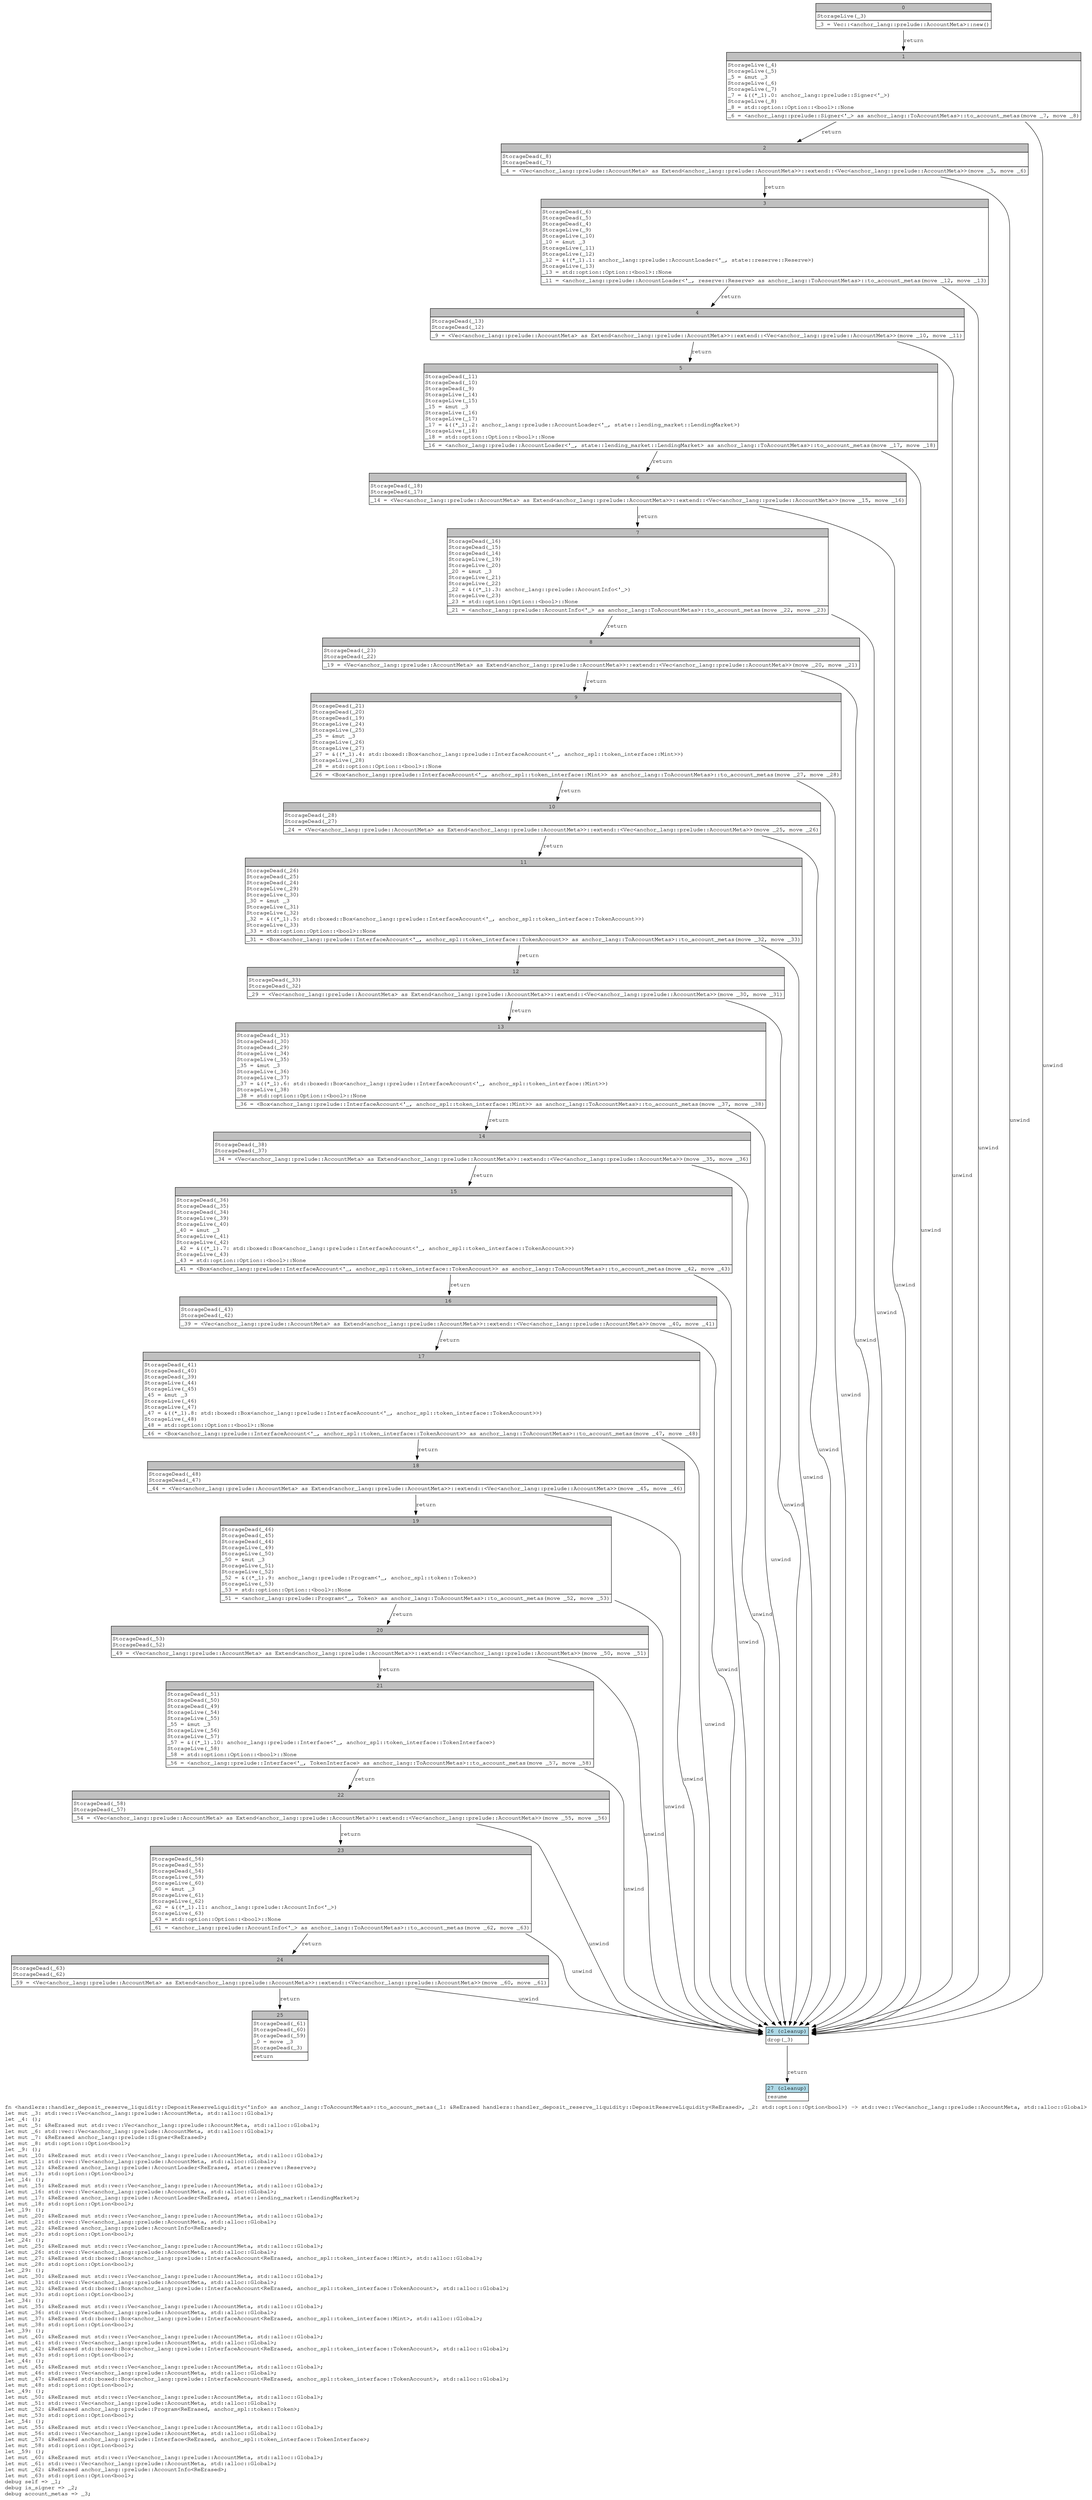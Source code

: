 digraph Mir_0_3326 {
    graph [fontname="Courier, monospace"];
    node [fontname="Courier, monospace"];
    edge [fontname="Courier, monospace"];
    label=<fn &lt;handlers::handler_deposit_reserve_liquidity::DepositReserveLiquidity&lt;'info&gt; as anchor_lang::ToAccountMetas&gt;::to_account_metas(_1: &amp;ReErased handlers::handler_deposit_reserve_liquidity::DepositReserveLiquidity&lt;ReErased&gt;, _2: std::option::Option&lt;bool&gt;) -&gt; std::vec::Vec&lt;anchor_lang::prelude::AccountMeta, std::alloc::Global&gt;<br align="left"/>let mut _3: std::vec::Vec&lt;anchor_lang::prelude::AccountMeta, std::alloc::Global&gt;;<br align="left"/>let _4: ();<br align="left"/>let mut _5: &amp;ReErased mut std::vec::Vec&lt;anchor_lang::prelude::AccountMeta, std::alloc::Global&gt;;<br align="left"/>let mut _6: std::vec::Vec&lt;anchor_lang::prelude::AccountMeta, std::alloc::Global&gt;;<br align="left"/>let mut _7: &amp;ReErased anchor_lang::prelude::Signer&lt;ReErased&gt;;<br align="left"/>let mut _8: std::option::Option&lt;bool&gt;;<br align="left"/>let _9: ();<br align="left"/>let mut _10: &amp;ReErased mut std::vec::Vec&lt;anchor_lang::prelude::AccountMeta, std::alloc::Global&gt;;<br align="left"/>let mut _11: std::vec::Vec&lt;anchor_lang::prelude::AccountMeta, std::alloc::Global&gt;;<br align="left"/>let mut _12: &amp;ReErased anchor_lang::prelude::AccountLoader&lt;ReErased, state::reserve::Reserve&gt;;<br align="left"/>let mut _13: std::option::Option&lt;bool&gt;;<br align="left"/>let _14: ();<br align="left"/>let mut _15: &amp;ReErased mut std::vec::Vec&lt;anchor_lang::prelude::AccountMeta, std::alloc::Global&gt;;<br align="left"/>let mut _16: std::vec::Vec&lt;anchor_lang::prelude::AccountMeta, std::alloc::Global&gt;;<br align="left"/>let mut _17: &amp;ReErased anchor_lang::prelude::AccountLoader&lt;ReErased, state::lending_market::LendingMarket&gt;;<br align="left"/>let mut _18: std::option::Option&lt;bool&gt;;<br align="left"/>let _19: ();<br align="left"/>let mut _20: &amp;ReErased mut std::vec::Vec&lt;anchor_lang::prelude::AccountMeta, std::alloc::Global&gt;;<br align="left"/>let mut _21: std::vec::Vec&lt;anchor_lang::prelude::AccountMeta, std::alloc::Global&gt;;<br align="left"/>let mut _22: &amp;ReErased anchor_lang::prelude::AccountInfo&lt;ReErased&gt;;<br align="left"/>let mut _23: std::option::Option&lt;bool&gt;;<br align="left"/>let _24: ();<br align="left"/>let mut _25: &amp;ReErased mut std::vec::Vec&lt;anchor_lang::prelude::AccountMeta, std::alloc::Global&gt;;<br align="left"/>let mut _26: std::vec::Vec&lt;anchor_lang::prelude::AccountMeta, std::alloc::Global&gt;;<br align="left"/>let mut _27: &amp;ReErased std::boxed::Box&lt;anchor_lang::prelude::InterfaceAccount&lt;ReErased, anchor_spl::token_interface::Mint&gt;, std::alloc::Global&gt;;<br align="left"/>let mut _28: std::option::Option&lt;bool&gt;;<br align="left"/>let _29: ();<br align="left"/>let mut _30: &amp;ReErased mut std::vec::Vec&lt;anchor_lang::prelude::AccountMeta, std::alloc::Global&gt;;<br align="left"/>let mut _31: std::vec::Vec&lt;anchor_lang::prelude::AccountMeta, std::alloc::Global&gt;;<br align="left"/>let mut _32: &amp;ReErased std::boxed::Box&lt;anchor_lang::prelude::InterfaceAccount&lt;ReErased, anchor_spl::token_interface::TokenAccount&gt;, std::alloc::Global&gt;;<br align="left"/>let mut _33: std::option::Option&lt;bool&gt;;<br align="left"/>let _34: ();<br align="left"/>let mut _35: &amp;ReErased mut std::vec::Vec&lt;anchor_lang::prelude::AccountMeta, std::alloc::Global&gt;;<br align="left"/>let mut _36: std::vec::Vec&lt;anchor_lang::prelude::AccountMeta, std::alloc::Global&gt;;<br align="left"/>let mut _37: &amp;ReErased std::boxed::Box&lt;anchor_lang::prelude::InterfaceAccount&lt;ReErased, anchor_spl::token_interface::Mint&gt;, std::alloc::Global&gt;;<br align="left"/>let mut _38: std::option::Option&lt;bool&gt;;<br align="left"/>let _39: ();<br align="left"/>let mut _40: &amp;ReErased mut std::vec::Vec&lt;anchor_lang::prelude::AccountMeta, std::alloc::Global&gt;;<br align="left"/>let mut _41: std::vec::Vec&lt;anchor_lang::prelude::AccountMeta, std::alloc::Global&gt;;<br align="left"/>let mut _42: &amp;ReErased std::boxed::Box&lt;anchor_lang::prelude::InterfaceAccount&lt;ReErased, anchor_spl::token_interface::TokenAccount&gt;, std::alloc::Global&gt;;<br align="left"/>let mut _43: std::option::Option&lt;bool&gt;;<br align="left"/>let _44: ();<br align="left"/>let mut _45: &amp;ReErased mut std::vec::Vec&lt;anchor_lang::prelude::AccountMeta, std::alloc::Global&gt;;<br align="left"/>let mut _46: std::vec::Vec&lt;anchor_lang::prelude::AccountMeta, std::alloc::Global&gt;;<br align="left"/>let mut _47: &amp;ReErased std::boxed::Box&lt;anchor_lang::prelude::InterfaceAccount&lt;ReErased, anchor_spl::token_interface::TokenAccount&gt;, std::alloc::Global&gt;;<br align="left"/>let mut _48: std::option::Option&lt;bool&gt;;<br align="left"/>let _49: ();<br align="left"/>let mut _50: &amp;ReErased mut std::vec::Vec&lt;anchor_lang::prelude::AccountMeta, std::alloc::Global&gt;;<br align="left"/>let mut _51: std::vec::Vec&lt;anchor_lang::prelude::AccountMeta, std::alloc::Global&gt;;<br align="left"/>let mut _52: &amp;ReErased anchor_lang::prelude::Program&lt;ReErased, anchor_spl::token::Token&gt;;<br align="left"/>let mut _53: std::option::Option&lt;bool&gt;;<br align="left"/>let _54: ();<br align="left"/>let mut _55: &amp;ReErased mut std::vec::Vec&lt;anchor_lang::prelude::AccountMeta, std::alloc::Global&gt;;<br align="left"/>let mut _56: std::vec::Vec&lt;anchor_lang::prelude::AccountMeta, std::alloc::Global&gt;;<br align="left"/>let mut _57: &amp;ReErased anchor_lang::prelude::Interface&lt;ReErased, anchor_spl::token_interface::TokenInterface&gt;;<br align="left"/>let mut _58: std::option::Option&lt;bool&gt;;<br align="left"/>let _59: ();<br align="left"/>let mut _60: &amp;ReErased mut std::vec::Vec&lt;anchor_lang::prelude::AccountMeta, std::alloc::Global&gt;;<br align="left"/>let mut _61: std::vec::Vec&lt;anchor_lang::prelude::AccountMeta, std::alloc::Global&gt;;<br align="left"/>let mut _62: &amp;ReErased anchor_lang::prelude::AccountInfo&lt;ReErased&gt;;<br align="left"/>let mut _63: std::option::Option&lt;bool&gt;;<br align="left"/>debug self =&gt; _1;<br align="left"/>debug is_signer =&gt; _2;<br align="left"/>debug account_metas =&gt; _3;<br align="left"/>>;
    bb0__0_3326 [shape="none", label=<<table border="0" cellborder="1" cellspacing="0"><tr><td bgcolor="gray" align="center" colspan="1">0</td></tr><tr><td align="left" balign="left">StorageLive(_3)<br/></td></tr><tr><td align="left">_3 = Vec::&lt;anchor_lang::prelude::AccountMeta&gt;::new()</td></tr></table>>];
    bb1__0_3326 [shape="none", label=<<table border="0" cellborder="1" cellspacing="0"><tr><td bgcolor="gray" align="center" colspan="1">1</td></tr><tr><td align="left" balign="left">StorageLive(_4)<br/>StorageLive(_5)<br/>_5 = &amp;mut _3<br/>StorageLive(_6)<br/>StorageLive(_7)<br/>_7 = &amp;((*_1).0: anchor_lang::prelude::Signer&lt;'_&gt;)<br/>StorageLive(_8)<br/>_8 = std::option::Option::&lt;bool&gt;::None<br/></td></tr><tr><td align="left">_6 = &lt;anchor_lang::prelude::Signer&lt;'_&gt; as anchor_lang::ToAccountMetas&gt;::to_account_metas(move _7, move _8)</td></tr></table>>];
    bb2__0_3326 [shape="none", label=<<table border="0" cellborder="1" cellspacing="0"><tr><td bgcolor="gray" align="center" colspan="1">2</td></tr><tr><td align="left" balign="left">StorageDead(_8)<br/>StorageDead(_7)<br/></td></tr><tr><td align="left">_4 = &lt;Vec&lt;anchor_lang::prelude::AccountMeta&gt; as Extend&lt;anchor_lang::prelude::AccountMeta&gt;&gt;::extend::&lt;Vec&lt;anchor_lang::prelude::AccountMeta&gt;&gt;(move _5, move _6)</td></tr></table>>];
    bb3__0_3326 [shape="none", label=<<table border="0" cellborder="1" cellspacing="0"><tr><td bgcolor="gray" align="center" colspan="1">3</td></tr><tr><td align="left" balign="left">StorageDead(_6)<br/>StorageDead(_5)<br/>StorageDead(_4)<br/>StorageLive(_9)<br/>StorageLive(_10)<br/>_10 = &amp;mut _3<br/>StorageLive(_11)<br/>StorageLive(_12)<br/>_12 = &amp;((*_1).1: anchor_lang::prelude::AccountLoader&lt;'_, state::reserve::Reserve&gt;)<br/>StorageLive(_13)<br/>_13 = std::option::Option::&lt;bool&gt;::None<br/></td></tr><tr><td align="left">_11 = &lt;anchor_lang::prelude::AccountLoader&lt;'_, reserve::Reserve&gt; as anchor_lang::ToAccountMetas&gt;::to_account_metas(move _12, move _13)</td></tr></table>>];
    bb4__0_3326 [shape="none", label=<<table border="0" cellborder="1" cellspacing="0"><tr><td bgcolor="gray" align="center" colspan="1">4</td></tr><tr><td align="left" balign="left">StorageDead(_13)<br/>StorageDead(_12)<br/></td></tr><tr><td align="left">_9 = &lt;Vec&lt;anchor_lang::prelude::AccountMeta&gt; as Extend&lt;anchor_lang::prelude::AccountMeta&gt;&gt;::extend::&lt;Vec&lt;anchor_lang::prelude::AccountMeta&gt;&gt;(move _10, move _11)</td></tr></table>>];
    bb5__0_3326 [shape="none", label=<<table border="0" cellborder="1" cellspacing="0"><tr><td bgcolor="gray" align="center" colspan="1">5</td></tr><tr><td align="left" balign="left">StorageDead(_11)<br/>StorageDead(_10)<br/>StorageDead(_9)<br/>StorageLive(_14)<br/>StorageLive(_15)<br/>_15 = &amp;mut _3<br/>StorageLive(_16)<br/>StorageLive(_17)<br/>_17 = &amp;((*_1).2: anchor_lang::prelude::AccountLoader&lt;'_, state::lending_market::LendingMarket&gt;)<br/>StorageLive(_18)<br/>_18 = std::option::Option::&lt;bool&gt;::None<br/></td></tr><tr><td align="left">_16 = &lt;anchor_lang::prelude::AccountLoader&lt;'_, state::lending_market::LendingMarket&gt; as anchor_lang::ToAccountMetas&gt;::to_account_metas(move _17, move _18)</td></tr></table>>];
    bb6__0_3326 [shape="none", label=<<table border="0" cellborder="1" cellspacing="0"><tr><td bgcolor="gray" align="center" colspan="1">6</td></tr><tr><td align="left" balign="left">StorageDead(_18)<br/>StorageDead(_17)<br/></td></tr><tr><td align="left">_14 = &lt;Vec&lt;anchor_lang::prelude::AccountMeta&gt; as Extend&lt;anchor_lang::prelude::AccountMeta&gt;&gt;::extend::&lt;Vec&lt;anchor_lang::prelude::AccountMeta&gt;&gt;(move _15, move _16)</td></tr></table>>];
    bb7__0_3326 [shape="none", label=<<table border="0" cellborder="1" cellspacing="0"><tr><td bgcolor="gray" align="center" colspan="1">7</td></tr><tr><td align="left" balign="left">StorageDead(_16)<br/>StorageDead(_15)<br/>StorageDead(_14)<br/>StorageLive(_19)<br/>StorageLive(_20)<br/>_20 = &amp;mut _3<br/>StorageLive(_21)<br/>StorageLive(_22)<br/>_22 = &amp;((*_1).3: anchor_lang::prelude::AccountInfo&lt;'_&gt;)<br/>StorageLive(_23)<br/>_23 = std::option::Option::&lt;bool&gt;::None<br/></td></tr><tr><td align="left">_21 = &lt;anchor_lang::prelude::AccountInfo&lt;'_&gt; as anchor_lang::ToAccountMetas&gt;::to_account_metas(move _22, move _23)</td></tr></table>>];
    bb8__0_3326 [shape="none", label=<<table border="0" cellborder="1" cellspacing="0"><tr><td bgcolor="gray" align="center" colspan="1">8</td></tr><tr><td align="left" balign="left">StorageDead(_23)<br/>StorageDead(_22)<br/></td></tr><tr><td align="left">_19 = &lt;Vec&lt;anchor_lang::prelude::AccountMeta&gt; as Extend&lt;anchor_lang::prelude::AccountMeta&gt;&gt;::extend::&lt;Vec&lt;anchor_lang::prelude::AccountMeta&gt;&gt;(move _20, move _21)</td></tr></table>>];
    bb9__0_3326 [shape="none", label=<<table border="0" cellborder="1" cellspacing="0"><tr><td bgcolor="gray" align="center" colspan="1">9</td></tr><tr><td align="left" balign="left">StorageDead(_21)<br/>StorageDead(_20)<br/>StorageDead(_19)<br/>StorageLive(_24)<br/>StorageLive(_25)<br/>_25 = &amp;mut _3<br/>StorageLive(_26)<br/>StorageLive(_27)<br/>_27 = &amp;((*_1).4: std::boxed::Box&lt;anchor_lang::prelude::InterfaceAccount&lt;'_, anchor_spl::token_interface::Mint&gt;&gt;)<br/>StorageLive(_28)<br/>_28 = std::option::Option::&lt;bool&gt;::None<br/></td></tr><tr><td align="left">_26 = &lt;Box&lt;anchor_lang::prelude::InterfaceAccount&lt;'_, anchor_spl::token_interface::Mint&gt;&gt; as anchor_lang::ToAccountMetas&gt;::to_account_metas(move _27, move _28)</td></tr></table>>];
    bb10__0_3326 [shape="none", label=<<table border="0" cellborder="1" cellspacing="0"><tr><td bgcolor="gray" align="center" colspan="1">10</td></tr><tr><td align="left" balign="left">StorageDead(_28)<br/>StorageDead(_27)<br/></td></tr><tr><td align="left">_24 = &lt;Vec&lt;anchor_lang::prelude::AccountMeta&gt; as Extend&lt;anchor_lang::prelude::AccountMeta&gt;&gt;::extend::&lt;Vec&lt;anchor_lang::prelude::AccountMeta&gt;&gt;(move _25, move _26)</td></tr></table>>];
    bb11__0_3326 [shape="none", label=<<table border="0" cellborder="1" cellspacing="0"><tr><td bgcolor="gray" align="center" colspan="1">11</td></tr><tr><td align="left" balign="left">StorageDead(_26)<br/>StorageDead(_25)<br/>StorageDead(_24)<br/>StorageLive(_29)<br/>StorageLive(_30)<br/>_30 = &amp;mut _3<br/>StorageLive(_31)<br/>StorageLive(_32)<br/>_32 = &amp;((*_1).5: std::boxed::Box&lt;anchor_lang::prelude::InterfaceAccount&lt;'_, anchor_spl::token_interface::TokenAccount&gt;&gt;)<br/>StorageLive(_33)<br/>_33 = std::option::Option::&lt;bool&gt;::None<br/></td></tr><tr><td align="left">_31 = &lt;Box&lt;anchor_lang::prelude::InterfaceAccount&lt;'_, anchor_spl::token_interface::TokenAccount&gt;&gt; as anchor_lang::ToAccountMetas&gt;::to_account_metas(move _32, move _33)</td></tr></table>>];
    bb12__0_3326 [shape="none", label=<<table border="0" cellborder="1" cellspacing="0"><tr><td bgcolor="gray" align="center" colspan="1">12</td></tr><tr><td align="left" balign="left">StorageDead(_33)<br/>StorageDead(_32)<br/></td></tr><tr><td align="left">_29 = &lt;Vec&lt;anchor_lang::prelude::AccountMeta&gt; as Extend&lt;anchor_lang::prelude::AccountMeta&gt;&gt;::extend::&lt;Vec&lt;anchor_lang::prelude::AccountMeta&gt;&gt;(move _30, move _31)</td></tr></table>>];
    bb13__0_3326 [shape="none", label=<<table border="0" cellborder="1" cellspacing="0"><tr><td bgcolor="gray" align="center" colspan="1">13</td></tr><tr><td align="left" balign="left">StorageDead(_31)<br/>StorageDead(_30)<br/>StorageDead(_29)<br/>StorageLive(_34)<br/>StorageLive(_35)<br/>_35 = &amp;mut _3<br/>StorageLive(_36)<br/>StorageLive(_37)<br/>_37 = &amp;((*_1).6: std::boxed::Box&lt;anchor_lang::prelude::InterfaceAccount&lt;'_, anchor_spl::token_interface::Mint&gt;&gt;)<br/>StorageLive(_38)<br/>_38 = std::option::Option::&lt;bool&gt;::None<br/></td></tr><tr><td align="left">_36 = &lt;Box&lt;anchor_lang::prelude::InterfaceAccount&lt;'_, anchor_spl::token_interface::Mint&gt;&gt; as anchor_lang::ToAccountMetas&gt;::to_account_metas(move _37, move _38)</td></tr></table>>];
    bb14__0_3326 [shape="none", label=<<table border="0" cellborder="1" cellspacing="0"><tr><td bgcolor="gray" align="center" colspan="1">14</td></tr><tr><td align="left" balign="left">StorageDead(_38)<br/>StorageDead(_37)<br/></td></tr><tr><td align="left">_34 = &lt;Vec&lt;anchor_lang::prelude::AccountMeta&gt; as Extend&lt;anchor_lang::prelude::AccountMeta&gt;&gt;::extend::&lt;Vec&lt;anchor_lang::prelude::AccountMeta&gt;&gt;(move _35, move _36)</td></tr></table>>];
    bb15__0_3326 [shape="none", label=<<table border="0" cellborder="1" cellspacing="0"><tr><td bgcolor="gray" align="center" colspan="1">15</td></tr><tr><td align="left" balign="left">StorageDead(_36)<br/>StorageDead(_35)<br/>StorageDead(_34)<br/>StorageLive(_39)<br/>StorageLive(_40)<br/>_40 = &amp;mut _3<br/>StorageLive(_41)<br/>StorageLive(_42)<br/>_42 = &amp;((*_1).7: std::boxed::Box&lt;anchor_lang::prelude::InterfaceAccount&lt;'_, anchor_spl::token_interface::TokenAccount&gt;&gt;)<br/>StorageLive(_43)<br/>_43 = std::option::Option::&lt;bool&gt;::None<br/></td></tr><tr><td align="left">_41 = &lt;Box&lt;anchor_lang::prelude::InterfaceAccount&lt;'_, anchor_spl::token_interface::TokenAccount&gt;&gt; as anchor_lang::ToAccountMetas&gt;::to_account_metas(move _42, move _43)</td></tr></table>>];
    bb16__0_3326 [shape="none", label=<<table border="0" cellborder="1" cellspacing="0"><tr><td bgcolor="gray" align="center" colspan="1">16</td></tr><tr><td align="left" balign="left">StorageDead(_43)<br/>StorageDead(_42)<br/></td></tr><tr><td align="left">_39 = &lt;Vec&lt;anchor_lang::prelude::AccountMeta&gt; as Extend&lt;anchor_lang::prelude::AccountMeta&gt;&gt;::extend::&lt;Vec&lt;anchor_lang::prelude::AccountMeta&gt;&gt;(move _40, move _41)</td></tr></table>>];
    bb17__0_3326 [shape="none", label=<<table border="0" cellborder="1" cellspacing="0"><tr><td bgcolor="gray" align="center" colspan="1">17</td></tr><tr><td align="left" balign="left">StorageDead(_41)<br/>StorageDead(_40)<br/>StorageDead(_39)<br/>StorageLive(_44)<br/>StorageLive(_45)<br/>_45 = &amp;mut _3<br/>StorageLive(_46)<br/>StorageLive(_47)<br/>_47 = &amp;((*_1).8: std::boxed::Box&lt;anchor_lang::prelude::InterfaceAccount&lt;'_, anchor_spl::token_interface::TokenAccount&gt;&gt;)<br/>StorageLive(_48)<br/>_48 = std::option::Option::&lt;bool&gt;::None<br/></td></tr><tr><td align="left">_46 = &lt;Box&lt;anchor_lang::prelude::InterfaceAccount&lt;'_, anchor_spl::token_interface::TokenAccount&gt;&gt; as anchor_lang::ToAccountMetas&gt;::to_account_metas(move _47, move _48)</td></tr></table>>];
    bb18__0_3326 [shape="none", label=<<table border="0" cellborder="1" cellspacing="0"><tr><td bgcolor="gray" align="center" colspan="1">18</td></tr><tr><td align="left" balign="left">StorageDead(_48)<br/>StorageDead(_47)<br/></td></tr><tr><td align="left">_44 = &lt;Vec&lt;anchor_lang::prelude::AccountMeta&gt; as Extend&lt;anchor_lang::prelude::AccountMeta&gt;&gt;::extend::&lt;Vec&lt;anchor_lang::prelude::AccountMeta&gt;&gt;(move _45, move _46)</td></tr></table>>];
    bb19__0_3326 [shape="none", label=<<table border="0" cellborder="1" cellspacing="0"><tr><td bgcolor="gray" align="center" colspan="1">19</td></tr><tr><td align="left" balign="left">StorageDead(_46)<br/>StorageDead(_45)<br/>StorageDead(_44)<br/>StorageLive(_49)<br/>StorageLive(_50)<br/>_50 = &amp;mut _3<br/>StorageLive(_51)<br/>StorageLive(_52)<br/>_52 = &amp;((*_1).9: anchor_lang::prelude::Program&lt;'_, anchor_spl::token::Token&gt;)<br/>StorageLive(_53)<br/>_53 = std::option::Option::&lt;bool&gt;::None<br/></td></tr><tr><td align="left">_51 = &lt;anchor_lang::prelude::Program&lt;'_, Token&gt; as anchor_lang::ToAccountMetas&gt;::to_account_metas(move _52, move _53)</td></tr></table>>];
    bb20__0_3326 [shape="none", label=<<table border="0" cellborder="1" cellspacing="0"><tr><td bgcolor="gray" align="center" colspan="1">20</td></tr><tr><td align="left" balign="left">StorageDead(_53)<br/>StorageDead(_52)<br/></td></tr><tr><td align="left">_49 = &lt;Vec&lt;anchor_lang::prelude::AccountMeta&gt; as Extend&lt;anchor_lang::prelude::AccountMeta&gt;&gt;::extend::&lt;Vec&lt;anchor_lang::prelude::AccountMeta&gt;&gt;(move _50, move _51)</td></tr></table>>];
    bb21__0_3326 [shape="none", label=<<table border="0" cellborder="1" cellspacing="0"><tr><td bgcolor="gray" align="center" colspan="1">21</td></tr><tr><td align="left" balign="left">StorageDead(_51)<br/>StorageDead(_50)<br/>StorageDead(_49)<br/>StorageLive(_54)<br/>StorageLive(_55)<br/>_55 = &amp;mut _3<br/>StorageLive(_56)<br/>StorageLive(_57)<br/>_57 = &amp;((*_1).10: anchor_lang::prelude::Interface&lt;'_, anchor_spl::token_interface::TokenInterface&gt;)<br/>StorageLive(_58)<br/>_58 = std::option::Option::&lt;bool&gt;::None<br/></td></tr><tr><td align="left">_56 = &lt;anchor_lang::prelude::Interface&lt;'_, TokenInterface&gt; as anchor_lang::ToAccountMetas&gt;::to_account_metas(move _57, move _58)</td></tr></table>>];
    bb22__0_3326 [shape="none", label=<<table border="0" cellborder="1" cellspacing="0"><tr><td bgcolor="gray" align="center" colspan="1">22</td></tr><tr><td align="left" balign="left">StorageDead(_58)<br/>StorageDead(_57)<br/></td></tr><tr><td align="left">_54 = &lt;Vec&lt;anchor_lang::prelude::AccountMeta&gt; as Extend&lt;anchor_lang::prelude::AccountMeta&gt;&gt;::extend::&lt;Vec&lt;anchor_lang::prelude::AccountMeta&gt;&gt;(move _55, move _56)</td></tr></table>>];
    bb23__0_3326 [shape="none", label=<<table border="0" cellborder="1" cellspacing="0"><tr><td bgcolor="gray" align="center" colspan="1">23</td></tr><tr><td align="left" balign="left">StorageDead(_56)<br/>StorageDead(_55)<br/>StorageDead(_54)<br/>StorageLive(_59)<br/>StorageLive(_60)<br/>_60 = &amp;mut _3<br/>StorageLive(_61)<br/>StorageLive(_62)<br/>_62 = &amp;((*_1).11: anchor_lang::prelude::AccountInfo&lt;'_&gt;)<br/>StorageLive(_63)<br/>_63 = std::option::Option::&lt;bool&gt;::None<br/></td></tr><tr><td align="left">_61 = &lt;anchor_lang::prelude::AccountInfo&lt;'_&gt; as anchor_lang::ToAccountMetas&gt;::to_account_metas(move _62, move _63)</td></tr></table>>];
    bb24__0_3326 [shape="none", label=<<table border="0" cellborder="1" cellspacing="0"><tr><td bgcolor="gray" align="center" colspan="1">24</td></tr><tr><td align="left" balign="left">StorageDead(_63)<br/>StorageDead(_62)<br/></td></tr><tr><td align="left">_59 = &lt;Vec&lt;anchor_lang::prelude::AccountMeta&gt; as Extend&lt;anchor_lang::prelude::AccountMeta&gt;&gt;::extend::&lt;Vec&lt;anchor_lang::prelude::AccountMeta&gt;&gt;(move _60, move _61)</td></tr></table>>];
    bb25__0_3326 [shape="none", label=<<table border="0" cellborder="1" cellspacing="0"><tr><td bgcolor="gray" align="center" colspan="1">25</td></tr><tr><td align="left" balign="left">StorageDead(_61)<br/>StorageDead(_60)<br/>StorageDead(_59)<br/>_0 = move _3<br/>StorageDead(_3)<br/></td></tr><tr><td align="left">return</td></tr></table>>];
    bb26__0_3326 [shape="none", label=<<table border="0" cellborder="1" cellspacing="0"><tr><td bgcolor="lightblue" align="center" colspan="1">26 (cleanup)</td></tr><tr><td align="left">drop(_3)</td></tr></table>>];
    bb27__0_3326 [shape="none", label=<<table border="0" cellborder="1" cellspacing="0"><tr><td bgcolor="lightblue" align="center" colspan="1">27 (cleanup)</td></tr><tr><td align="left">resume</td></tr></table>>];
    bb0__0_3326 -> bb1__0_3326 [label="return"];
    bb1__0_3326 -> bb2__0_3326 [label="return"];
    bb1__0_3326 -> bb26__0_3326 [label="unwind"];
    bb2__0_3326 -> bb3__0_3326 [label="return"];
    bb2__0_3326 -> bb26__0_3326 [label="unwind"];
    bb3__0_3326 -> bb4__0_3326 [label="return"];
    bb3__0_3326 -> bb26__0_3326 [label="unwind"];
    bb4__0_3326 -> bb5__0_3326 [label="return"];
    bb4__0_3326 -> bb26__0_3326 [label="unwind"];
    bb5__0_3326 -> bb6__0_3326 [label="return"];
    bb5__0_3326 -> bb26__0_3326 [label="unwind"];
    bb6__0_3326 -> bb7__0_3326 [label="return"];
    bb6__0_3326 -> bb26__0_3326 [label="unwind"];
    bb7__0_3326 -> bb8__0_3326 [label="return"];
    bb7__0_3326 -> bb26__0_3326 [label="unwind"];
    bb8__0_3326 -> bb9__0_3326 [label="return"];
    bb8__0_3326 -> bb26__0_3326 [label="unwind"];
    bb9__0_3326 -> bb10__0_3326 [label="return"];
    bb9__0_3326 -> bb26__0_3326 [label="unwind"];
    bb10__0_3326 -> bb11__0_3326 [label="return"];
    bb10__0_3326 -> bb26__0_3326 [label="unwind"];
    bb11__0_3326 -> bb12__0_3326 [label="return"];
    bb11__0_3326 -> bb26__0_3326 [label="unwind"];
    bb12__0_3326 -> bb13__0_3326 [label="return"];
    bb12__0_3326 -> bb26__0_3326 [label="unwind"];
    bb13__0_3326 -> bb14__0_3326 [label="return"];
    bb13__0_3326 -> bb26__0_3326 [label="unwind"];
    bb14__0_3326 -> bb15__0_3326 [label="return"];
    bb14__0_3326 -> bb26__0_3326 [label="unwind"];
    bb15__0_3326 -> bb16__0_3326 [label="return"];
    bb15__0_3326 -> bb26__0_3326 [label="unwind"];
    bb16__0_3326 -> bb17__0_3326 [label="return"];
    bb16__0_3326 -> bb26__0_3326 [label="unwind"];
    bb17__0_3326 -> bb18__0_3326 [label="return"];
    bb17__0_3326 -> bb26__0_3326 [label="unwind"];
    bb18__0_3326 -> bb19__0_3326 [label="return"];
    bb18__0_3326 -> bb26__0_3326 [label="unwind"];
    bb19__0_3326 -> bb20__0_3326 [label="return"];
    bb19__0_3326 -> bb26__0_3326 [label="unwind"];
    bb20__0_3326 -> bb21__0_3326 [label="return"];
    bb20__0_3326 -> bb26__0_3326 [label="unwind"];
    bb21__0_3326 -> bb22__0_3326 [label="return"];
    bb21__0_3326 -> bb26__0_3326 [label="unwind"];
    bb22__0_3326 -> bb23__0_3326 [label="return"];
    bb22__0_3326 -> bb26__0_3326 [label="unwind"];
    bb23__0_3326 -> bb24__0_3326 [label="return"];
    bb23__0_3326 -> bb26__0_3326 [label="unwind"];
    bb24__0_3326 -> bb25__0_3326 [label="return"];
    bb24__0_3326 -> bb26__0_3326 [label="unwind"];
    bb26__0_3326 -> bb27__0_3326 [label="return"];
}
